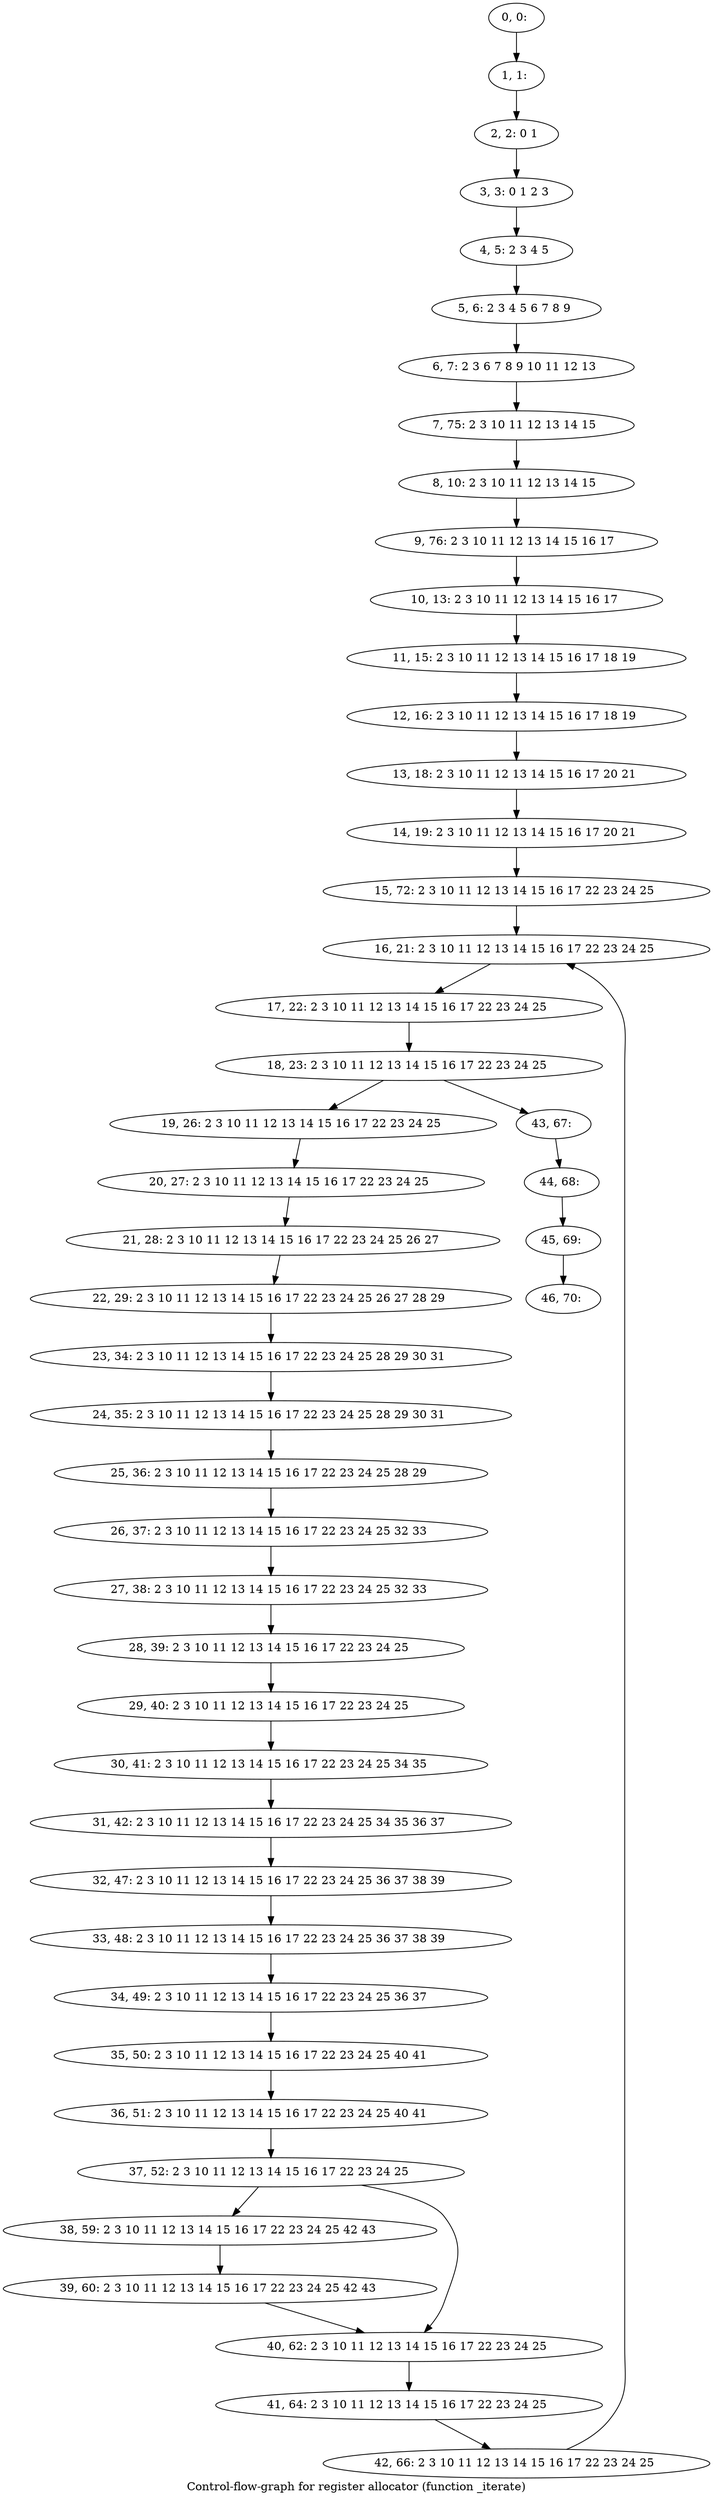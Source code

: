 digraph G {
graph [label="Control-flow-graph for register allocator (function _iterate)"]
0[label="0, 0: "];
1[label="1, 1: "];
2[label="2, 2: 0 1 "];
3[label="3, 3: 0 1 2 3 "];
4[label="4, 5: 2 3 4 5 "];
5[label="5, 6: 2 3 4 5 6 7 8 9 "];
6[label="6, 7: 2 3 6 7 8 9 10 11 12 13 "];
7[label="7, 75: 2 3 10 11 12 13 14 15 "];
8[label="8, 10: 2 3 10 11 12 13 14 15 "];
9[label="9, 76: 2 3 10 11 12 13 14 15 16 17 "];
10[label="10, 13: 2 3 10 11 12 13 14 15 16 17 "];
11[label="11, 15: 2 3 10 11 12 13 14 15 16 17 18 19 "];
12[label="12, 16: 2 3 10 11 12 13 14 15 16 17 18 19 "];
13[label="13, 18: 2 3 10 11 12 13 14 15 16 17 20 21 "];
14[label="14, 19: 2 3 10 11 12 13 14 15 16 17 20 21 "];
15[label="15, 72: 2 3 10 11 12 13 14 15 16 17 22 23 24 25 "];
16[label="16, 21: 2 3 10 11 12 13 14 15 16 17 22 23 24 25 "];
17[label="17, 22: 2 3 10 11 12 13 14 15 16 17 22 23 24 25 "];
18[label="18, 23: 2 3 10 11 12 13 14 15 16 17 22 23 24 25 "];
19[label="19, 26: 2 3 10 11 12 13 14 15 16 17 22 23 24 25 "];
20[label="20, 27: 2 3 10 11 12 13 14 15 16 17 22 23 24 25 "];
21[label="21, 28: 2 3 10 11 12 13 14 15 16 17 22 23 24 25 26 27 "];
22[label="22, 29: 2 3 10 11 12 13 14 15 16 17 22 23 24 25 26 27 28 29 "];
23[label="23, 34: 2 3 10 11 12 13 14 15 16 17 22 23 24 25 28 29 30 31 "];
24[label="24, 35: 2 3 10 11 12 13 14 15 16 17 22 23 24 25 28 29 30 31 "];
25[label="25, 36: 2 3 10 11 12 13 14 15 16 17 22 23 24 25 28 29 "];
26[label="26, 37: 2 3 10 11 12 13 14 15 16 17 22 23 24 25 32 33 "];
27[label="27, 38: 2 3 10 11 12 13 14 15 16 17 22 23 24 25 32 33 "];
28[label="28, 39: 2 3 10 11 12 13 14 15 16 17 22 23 24 25 "];
29[label="29, 40: 2 3 10 11 12 13 14 15 16 17 22 23 24 25 "];
30[label="30, 41: 2 3 10 11 12 13 14 15 16 17 22 23 24 25 34 35 "];
31[label="31, 42: 2 3 10 11 12 13 14 15 16 17 22 23 24 25 34 35 36 37 "];
32[label="32, 47: 2 3 10 11 12 13 14 15 16 17 22 23 24 25 36 37 38 39 "];
33[label="33, 48: 2 3 10 11 12 13 14 15 16 17 22 23 24 25 36 37 38 39 "];
34[label="34, 49: 2 3 10 11 12 13 14 15 16 17 22 23 24 25 36 37 "];
35[label="35, 50: 2 3 10 11 12 13 14 15 16 17 22 23 24 25 40 41 "];
36[label="36, 51: 2 3 10 11 12 13 14 15 16 17 22 23 24 25 40 41 "];
37[label="37, 52: 2 3 10 11 12 13 14 15 16 17 22 23 24 25 "];
38[label="38, 59: 2 3 10 11 12 13 14 15 16 17 22 23 24 25 42 43 "];
39[label="39, 60: 2 3 10 11 12 13 14 15 16 17 22 23 24 25 42 43 "];
40[label="40, 62: 2 3 10 11 12 13 14 15 16 17 22 23 24 25 "];
41[label="41, 64: 2 3 10 11 12 13 14 15 16 17 22 23 24 25 "];
42[label="42, 66: 2 3 10 11 12 13 14 15 16 17 22 23 24 25 "];
43[label="43, 67: "];
44[label="44, 68: "];
45[label="45, 69: "];
46[label="46, 70: "];
0->1 ;
1->2 ;
2->3 ;
3->4 ;
4->5 ;
5->6 ;
6->7 ;
7->8 ;
8->9 ;
9->10 ;
10->11 ;
11->12 ;
12->13 ;
13->14 ;
14->15 ;
15->16 ;
16->17 ;
17->18 ;
18->19 ;
18->43 ;
19->20 ;
20->21 ;
21->22 ;
22->23 ;
23->24 ;
24->25 ;
25->26 ;
26->27 ;
27->28 ;
28->29 ;
29->30 ;
30->31 ;
31->32 ;
32->33 ;
33->34 ;
34->35 ;
35->36 ;
36->37 ;
37->38 ;
37->40 ;
38->39 ;
39->40 ;
40->41 ;
41->42 ;
42->16 ;
43->44 ;
44->45 ;
45->46 ;
}
